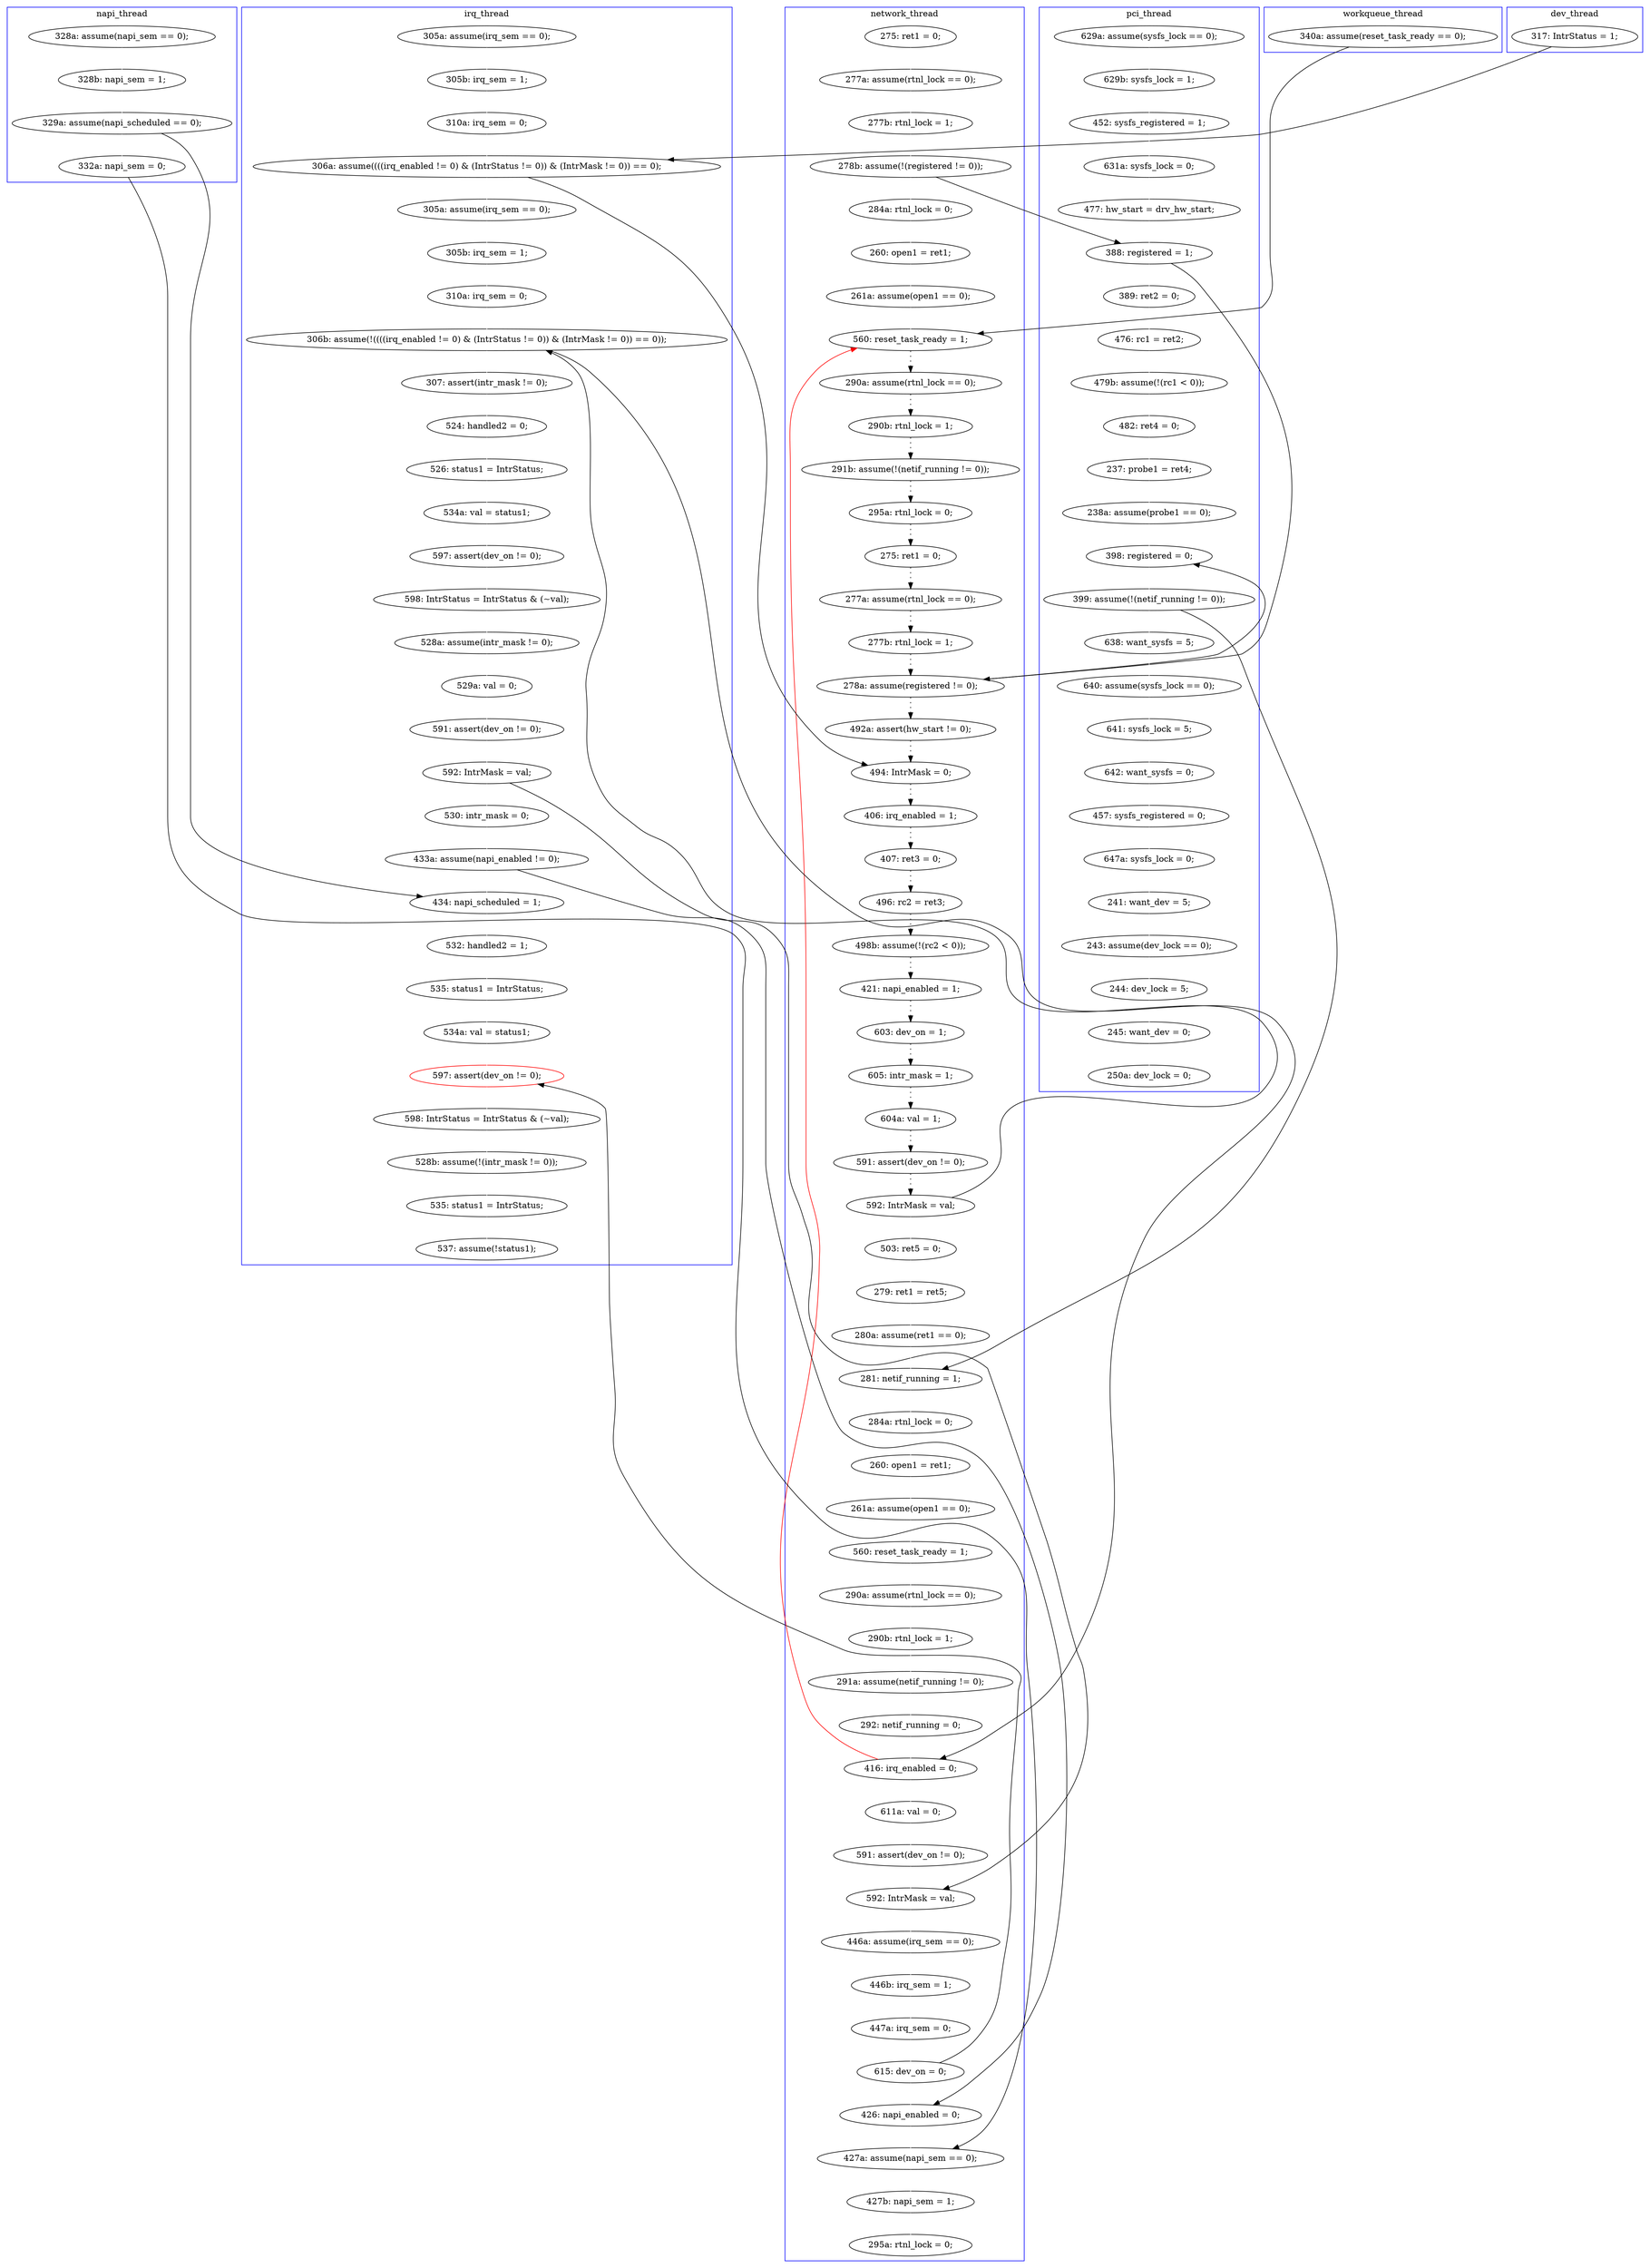 digraph Counterexample {
	204 -> 205 [color = white, style = solid]
	191 -> 200 [color = white, style = solid]
	262 -> 263 [color = black, style = solid, constraint = false]
	230 -> 231 [color = white, style = solid]
	71 -> 72 [color = white, style = solid]
	167 -> 168 [color = white, style = solid]
	154 -> 155 [color = white, style = solid]
	99 -> 244 [color = black, style = solid, constraint = false]
	104 -> 126 [color = black, style = solid, constraint = false]
	263 -> 264 [color = white, style = solid]
	175 -> 187 [color = white, style = solid]
	49 -> 104 [color = black, style = solid, constraint = false]
	258 -> 259 [color = white, style = solid]
	197 -> 198 [color = white, style = solid]
	126 -> 128 [color = black, style = solid, constraint = false]
	188 -> 191 [color = white, style = solid]
	156 -> 175 [color = white, style = solid]
	208 -> 247 [color = black, style = solid, constraint = false]
	165 -> 172 [color = white, style = solid]
	216 -> 219 [color = white, style = solid]
	124 -> 126 [color = black, style = dotted]
	236 -> 241 [color = white, style = solid]
	177 -> 180 [color = white, style = solid]
	247 -> 257 [color = white, style = solid]
	213 -> 215 [color = white, style = solid]
	44 -> 45 [color = white, style = solid]
	249 -> 251 [color = white, style = solid]
	49 -> 61 [color = white, style = solid]
	72 -> 74 [color = white, style = solid]
	187 -> 195 [color = white, style = solid]
	76 -> 167 [color = white, style = solid]
	173 -> 236 [color = black, style = solid, constraint = false]
	76 -> 136 [color = black, style = solid, constraint = false]
	181 -> 186 [color = white, style = solid]
	210 -> 243 [color = white, style = solid]
	193 -> 277 [color = black, style = solid, constraint = false]
	268 -> 271 [color = white, style = solid]
	207 -> 208 [color = white, style = solid]
	243 -> 244 [color = white, style = solid]
	69 -> 83 [color = black, style = dotted]
	277 -> 278 [color = white, style = solid]
	208 -> 210 [color = white, style = solid]
	168 -> 169 [color = white, style = solid]
	246 -> 247 [color = white, style = solid]
	259 -> 262 [color = white, style = solid]
	82 -> 88 [color = white, style = solid]
	105 -> 106 [color = white, style = solid]
	159 -> 160 [color = black, style = dotted]
	129 -> 213 [color = black, style = solid, constraint = false]
	109 -> 110 [color = white, style = solid]
	223 -> 227 [color = white, style = solid]
	104 -> 105 [color = white, style = solid]
	215 -> 216 [color = white, style = solid]
	278 -> 282 [color = white, style = solid]
	228 -> 230 [color = white, style = solid]
	143 -> 144 [color = black, style = dotted]
	129 -> 149 [color = white, style = solid]
	65 -> 69 [color = white, style = solid]
	59 -> 76 [color = black, style = solid, constraint = false]
	243 -> 276 [color = black, style = solid, constraint = false]
	110 -> 111 [color = white, style = solid]
	231 -> 236 [color = white, style = solid]
	128 -> 129 [color = white, style = solid]
	195 -> 197 [color = white, style = solid]
	257 -> 258 [color = white, style = solid]
	180 -> 213 [color = white, style = solid]
	172 -> 177 [color = white, style = solid]
	97 -> 99 [color = white, style = solid]
	87 -> 95 [color = black, style = dotted]
	136 -> 143 [color = black, style = dotted]
	201 -> 204 [color = white, style = solid]
	200 -> 201 [color = white, style = solid]
	219 -> 223 [color = white, style = solid]
	74 -> 76 [color = white, style = solid]
	236 -> 69 [color = red, style = solid, constraint = false]
	114 -> 128 [color = white, style = solid]
	62 -> 65 [color = white, style = solid]
	241 -> 246 [color = white, style = solid]
	40 -> 69 [color = black, style = solid, constraint = false]
	271 -> 272 [color = white, style = solid]
	199 -> 212 [color = white, style = solid]
	165 -> 173 [color = black, style = solid, constraint = false]
	95 -> 116 [color = black, style = dotted]
	173 -> 181 [color = white, style = solid]
	169 -> 173 [color = white, style = solid]
	84 -> 87 [color = black, style = dotted]
	43 -> 44 [color = white, style = solid]
	205 -> 207 [color = white, style = solid]
	126 -> 134 [color = black, style = dotted]
	96 -> 97 [color = white, style = solid]
	276 -> 277 [color = white, style = solid]
	144 -> 145 [color = black, style = dotted]
	160 -> 161 [color = black, style = dotted]
	262 -> 276 [color = white, style = solid]
	254 -> 263 [color = white, style = solid]
	31 -> 32 [color = white, style = solid]
	134 -> 136 [color = black, style = dotted]
	148 -> 152 [color = black, style = dotted]
	251 -> 254 [color = white, style = solid]
	99 -> 193 [color = white, style = solid]
	145 -> 148 [color = black, style = dotted]
	61 -> 62 [color = white, style = solid]
	161 -> 163 [color = black, style = dotted]
	45 -> 49 [color = white, style = solid]
	244 -> 249 [color = white, style = solid]
	106 -> 109 [color = white, style = solid]
	111 -> 114 [color = white, style = solid]
	163 -> 165 [color = black, style = dotted]
	186 -> 188 [color = white, style = solid]
	264 -> 268 [color = white, style = solid]
	149 -> 154 [color = white, style = solid]
	198 -> 199 [color = white, style = solid]
	83 -> 84 [color = black, style = dotted]
	152 -> 159 [color = black, style = dotted]
	227 -> 228 [color = white, style = solid]
	123 -> 124 [color = black, style = dotted]
	116 -> 123 [color = black, style = dotted]
	52 -> 82 [color = white, style = solid]
	155 -> 156 [color = white, style = solid]
	32 -> 52 [color = white, style = solid]
	88 -> 104 [color = white, style = solid]
	subgraph cluster7 {
		label = dev_thread
		color = blue
		59  [label = "317: IntrStatus = 1;"]
	}
	subgraph cluster4 {
		label = napi_thread
		color = blue
		96  [label = "328a: assume(napi_sem == 0);"]
		99  [label = "329a: assume(napi_scheduled == 0);"]
		97  [label = "328b: napi_sem = 1;"]
		193  [label = "332a: napi_sem = 0;"]
	}
	subgraph cluster1 {
		label = pci_thread
		color = blue
		129  [label = "399: assume(!(netif_running != 0));"]
		104  [label = "388: registered = 1;"]
		109  [label = "479b: assume(!(rc1 < 0));"]
		31  [label = "629a: assume(sysfs_lock == 0);"]
		88  [label = "477: hw_start = drv_hw_start;"]
		212  [label = "250a: dev_lock = 0;"]
		199  [label = "245: want_dev = 0;"]
		195  [label = "241: want_dev = 5;"]
		187  [label = "647a: sysfs_lock = 0;"]
		128  [label = "398: registered = 0;"]
		198  [label = "244: dev_lock = 5;"]
		114  [label = "238a: assume(probe1 == 0);"]
		149  [label = "638: want_sysfs = 5;"]
		52  [label = "452: sysfs_registered = 1;"]
		154  [label = "640: assume(sysfs_lock == 0);"]
		106  [label = "476: rc1 = ret2;"]
		32  [label = "629b: sysfs_lock = 1;"]
		111  [label = "237: probe1 = ret4;"]
		175  [label = "457: sysfs_registered = 0;"]
		197  [label = "243: assume(dev_lock == 0);"]
		155  [label = "641: sysfs_lock = 5;"]
		110  [label = "482: ret4 = 0;"]
		82  [label = "631a: sysfs_lock = 0;"]
		156  [label = "642: want_sysfs = 0;"]
		105  [label = "389: ret2 = 0;"]
	}
	subgraph cluster2 {
		label = network_thread
		color = blue
		246  [label = "591: assert(dev_on != 0);"]
		247  [label = "592: IntrMask = val;"]
		278  [label = "427b: napi_sem = 1;"]
		219  [label = "261a: assume(open1 == 0);"]
		177  [label = "279: ret1 = ret5;"]
		262  [label = "615: dev_on = 0;"]
		95  [label = "295a: rtnl_lock = 0;"]
		282  [label = "295a: rtnl_lock = 0;"]
		44  [label = "277a: assume(rtnl_lock == 0);"]
		145  [label = "496: rc2 = ret3;"]
		227  [label = "290a: assume(rtnl_lock == 0);"]
		143  [label = "406: irq_enabled = 1;"]
		65  [label = "261a: assume(open1 == 0);"]
		230  [label = "291a: assume(netif_running != 0);"]
		241  [label = "611a: val = 0;"]
		180  [label = "280a: assume(ret1 == 0);"]
		277  [label = "427a: assume(napi_sem == 0);"]
		213  [label = "281: netif_running = 1;"]
		159  [label = "603: dev_on = 1;"]
		136  [label = "494: IntrMask = 0;"]
		134  [label = "492a: assert(hw_start != 0);"]
		61  [label = "284a: rtnl_lock = 0;"]
		236  [label = "416: irq_enabled = 0;"]
		215  [label = "284a: rtnl_lock = 0;"]
		69  [label = "560: reset_task_ready = 1;"]
		123  [label = "277a: assume(rtnl_lock == 0);"]
		276  [label = "426: napi_enabled = 0;"]
		172  [label = "503: ret5 = 0;"]
		216  [label = "260: open1 = ret1;"]
		231  [label = "292: netif_running = 0;"]
		259  [label = "447a: irq_sem = 0;"]
		223  [label = "560: reset_task_ready = 1;"]
		258  [label = "446b: irq_sem = 1;"]
		124  [label = "277b: rtnl_lock = 1;"]
		83  [label = "290a: assume(rtnl_lock == 0);"]
		45  [label = "277b: rtnl_lock = 1;"]
		152  [label = "421: napi_enabled = 1;"]
		126  [label = "278a: assume(registered != 0);"]
		148  [label = "498b: assume(!(rc2 < 0));"]
		62  [label = "260: open1 = ret1;"]
		87  [label = "291b: assume(!(netif_running != 0));"]
		84  [label = "290b: rtnl_lock = 1;"]
		257  [label = "446a: assume(irq_sem == 0);"]
		161  [label = "604a: val = 1;"]
		160  [label = "605: intr_mask = 1;"]
		144  [label = "407: ret3 = 0;"]
		49  [label = "278b: assume(!(registered != 0));"]
		165  [label = "592: IntrMask = val;"]
		228  [label = "290b: rtnl_lock = 1;"]
		116  [label = "275: ret1 = 0;"]
		163  [label = "591: assert(dev_on != 0);"]
		43  [label = "275: ret1 = 0;"]
	}
	subgraph cluster5 {
		label = workqueue_thread
		color = blue
		40  [label = "340a: assume(reset_task_ready == 0);"]
	}
	subgraph cluster3 {
		label = irq_thread
		color = blue
		204  [label = "528a: assume(intr_mask != 0);"]
		201  [label = "598: IntrStatus = IntrStatus & (~val);"]
		173  [label = "306b: assume(!((((irq_enabled != 0) & (IntrStatus != 0)) & (IntrMask != 0)) == 0));"]
		243  [label = "433a: assume(napi_enabled != 0);"]
		251  [label = "535: status1 = IntrStatus;"]
		249  [label = "532: handled2 = 1;"]
		76  [label = "306a: assume((((irq_enabled != 0) & (IntrStatus != 0)) & (IntrMask != 0)) == 0);"]
		244  [label = "434: napi_scheduled = 1;"]
		205  [label = "529a: val = 0;"]
		167  [label = "305a: assume(irq_sem == 0);"]
		186  [label = "524: handled2 = 0;"]
		191  [label = "534a: val = status1;"]
		168  [label = "305b: irq_sem = 1;"]
		254  [label = "534a: val = status1;"]
		169  [label = "310a: irq_sem = 0;"]
		200  [label = "597: assert(dev_on != 0);"]
		207  [label = "591: assert(dev_on != 0);"]
		210  [label = "530: intr_mask = 0;"]
		263  [label = "597: assert(dev_on != 0);", color = red]
		208  [label = "592: IntrMask = val;"]
		71  [label = "305a: assume(irq_sem == 0);"]
		188  [label = "526: status1 = IntrStatus;"]
		272  [label = "537: assume(!status1);"]
		74  [label = "310a: irq_sem = 0;"]
		268  [label = "528b: assume(!(intr_mask != 0));"]
		271  [label = "535: status1 = IntrStatus;"]
		181  [label = "307: assert(intr_mask != 0);"]
		72  [label = "305b: irq_sem = 1;"]
		264  [label = "598: IntrStatus = IntrStatus & (~val);"]
	}
}